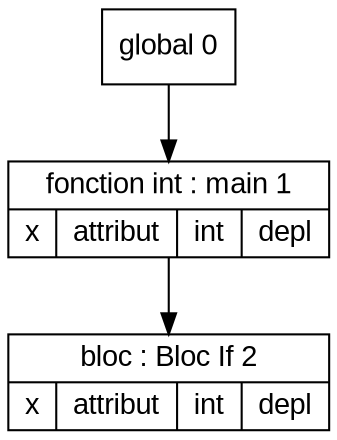 digraph "tds"{

	node [fontname="Arial"];

	N2 [shape=record label="{ bloc : Bloc If  2
	| { x | attribut | int | depl }
	}"];

	N1 [shape=record label="{ fonction int : main 1
	| { x | attribut | int | depl }
	}"];

	N0 [shape=record label="{ global 0
	}"];


	N0 -> N1; 
	N1 -> N2; 
}
